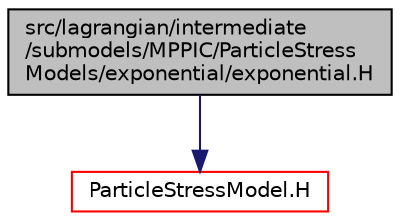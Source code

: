 digraph "src/lagrangian/intermediate/submodels/MPPIC/ParticleStressModels/exponential/exponential.H"
{
  bgcolor="transparent";
  edge [fontname="Helvetica",fontsize="10",labelfontname="Helvetica",labelfontsize="10"];
  node [fontname="Helvetica",fontsize="10",shape=record];
  Node1 [label="src/lagrangian/intermediate\l/submodels/MPPIC/ParticleStress\lModels/exponential/exponential.H",height=0.2,width=0.4,color="black", fillcolor="grey75", style="filled", fontcolor="black"];
  Node1 -> Node2 [color="midnightblue",fontsize="10",style="solid",fontname="Helvetica"];
  Node2 [label="ParticleStressModel.H",height=0.2,width=0.4,color="red",URL="$a07091.html"];
}
